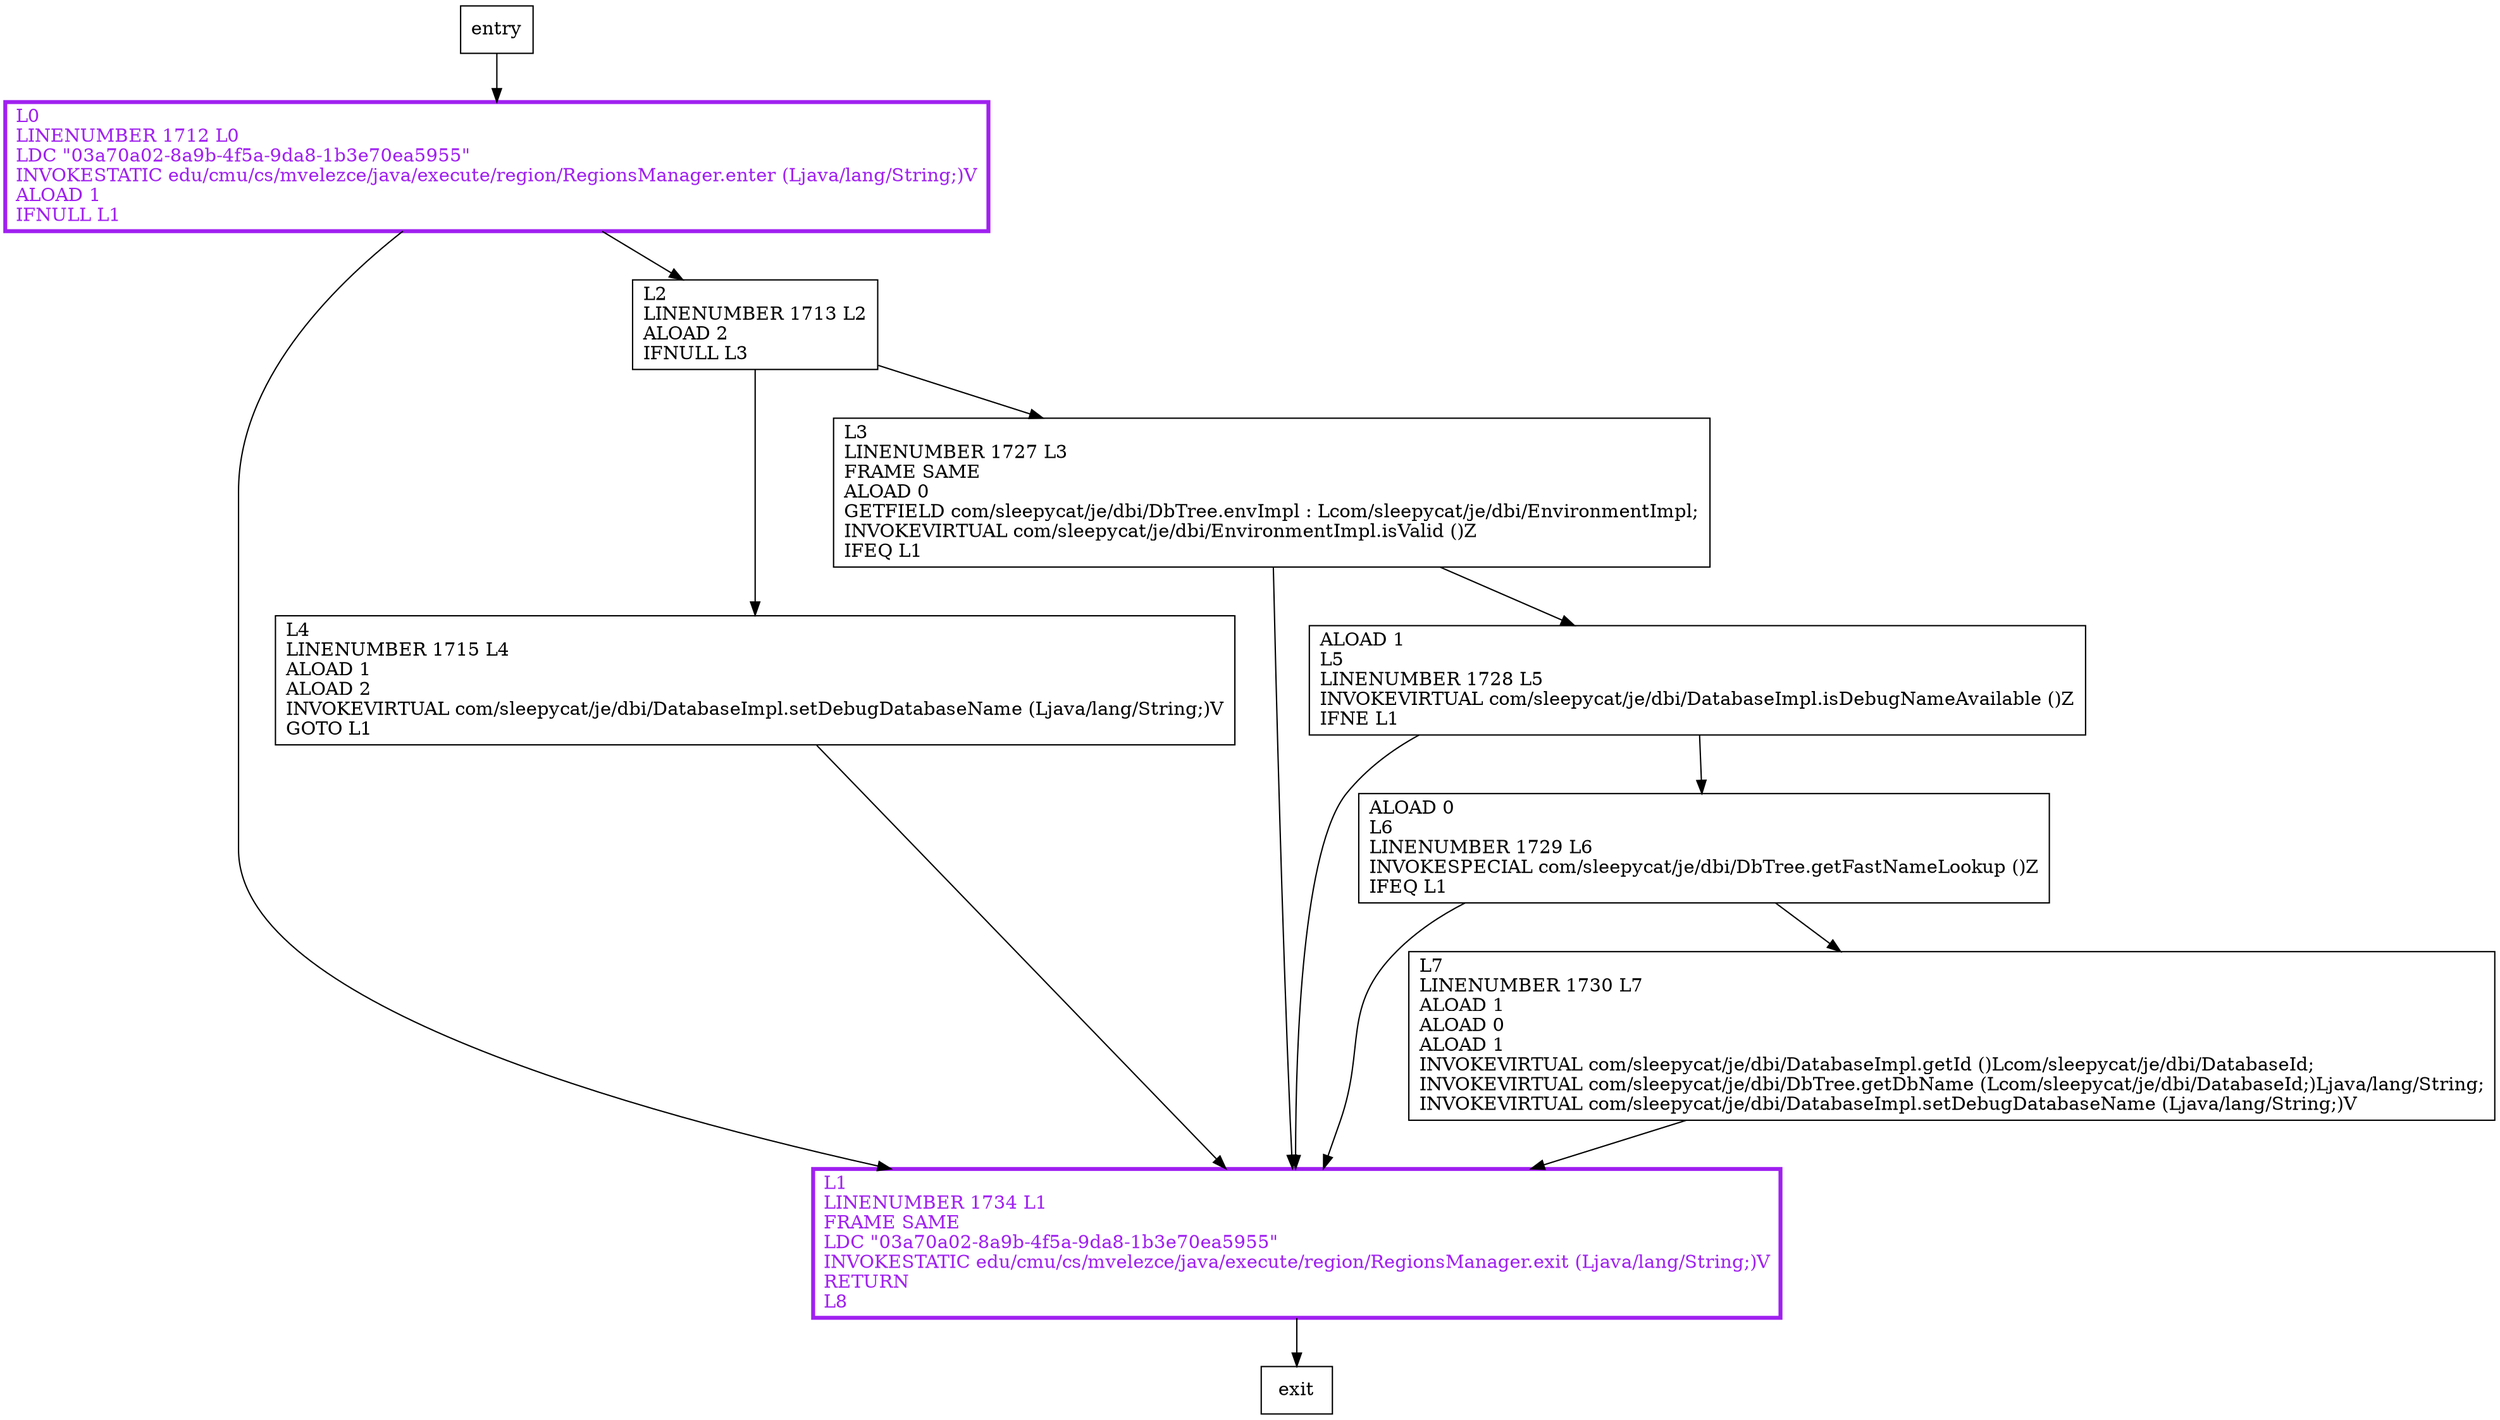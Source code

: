digraph setDebugNameForDatabaseImpl {
node [shape=record];
1354983546 [label="L4\lLINENUMBER 1715 L4\lALOAD 1\lALOAD 2\lINVOKEVIRTUAL com/sleepycat/je/dbi/DatabaseImpl.setDebugDatabaseName (Ljava/lang/String;)V\lGOTO L1\l"];
335753205 [label="L1\lLINENUMBER 1734 L1\lFRAME SAME\lLDC \"03a70a02-8a9b-4f5a-9da8-1b3e70ea5955\"\lINVOKESTATIC edu/cmu/cs/mvelezce/java/execute/region/RegionsManager.exit (Ljava/lang/String;)V\lRETURN\lL8\l"];
1511270227 [label="L3\lLINENUMBER 1727 L3\lFRAME SAME\lALOAD 0\lGETFIELD com/sleepycat/je/dbi/DbTree.envImpl : Lcom/sleepycat/je/dbi/EnvironmentImpl;\lINVOKEVIRTUAL com/sleepycat/je/dbi/EnvironmentImpl.isValid ()Z\lIFEQ L1\l"];
386129759 [label="ALOAD 1\lL5\lLINENUMBER 1728 L5\lINVOKEVIRTUAL com/sleepycat/je/dbi/DatabaseImpl.isDebugNameAvailable ()Z\lIFNE L1\l"];
452081357 [label="ALOAD 0\lL6\lLINENUMBER 1729 L6\lINVOKESPECIAL com/sleepycat/je/dbi/DbTree.getFastNameLookup ()Z\lIFEQ L1\l"];
1362693457 [label="L7\lLINENUMBER 1730 L7\lALOAD 1\lALOAD 0\lALOAD 1\lINVOKEVIRTUAL com/sleepycat/je/dbi/DatabaseImpl.getId ()Lcom/sleepycat/je/dbi/DatabaseId;\lINVOKEVIRTUAL com/sleepycat/je/dbi/DbTree.getDbName (Lcom/sleepycat/je/dbi/DatabaseId;)Ljava/lang/String;\lINVOKEVIRTUAL com/sleepycat/je/dbi/DatabaseImpl.setDebugDatabaseName (Ljava/lang/String;)V\l"];
1759268905 [label="L0\lLINENUMBER 1712 L0\lLDC \"03a70a02-8a9b-4f5a-9da8-1b3e70ea5955\"\lINVOKESTATIC edu/cmu/cs/mvelezce/java/execute/region/RegionsManager.enter (Ljava/lang/String;)V\lALOAD 1\lIFNULL L1\l"];
1700069879 [label="L2\lLINENUMBER 1713 L2\lALOAD 2\lIFNULL L3\l"];
entry;
exit;
1354983546 -> 335753205
entry -> 1759268905
335753205 -> exit
1511270227 -> 335753205
1511270227 -> 386129759
386129759 -> 335753205
386129759 -> 452081357
452081357 -> 335753205
452081357 -> 1362693457
1362693457 -> 335753205
1759268905 -> 335753205
1759268905 -> 1700069879
1700069879 -> 1354983546
1700069879 -> 1511270227
335753205[fontcolor="purple", penwidth=3, color="purple"];
1759268905[fontcolor="purple", penwidth=3, color="purple"];
}

